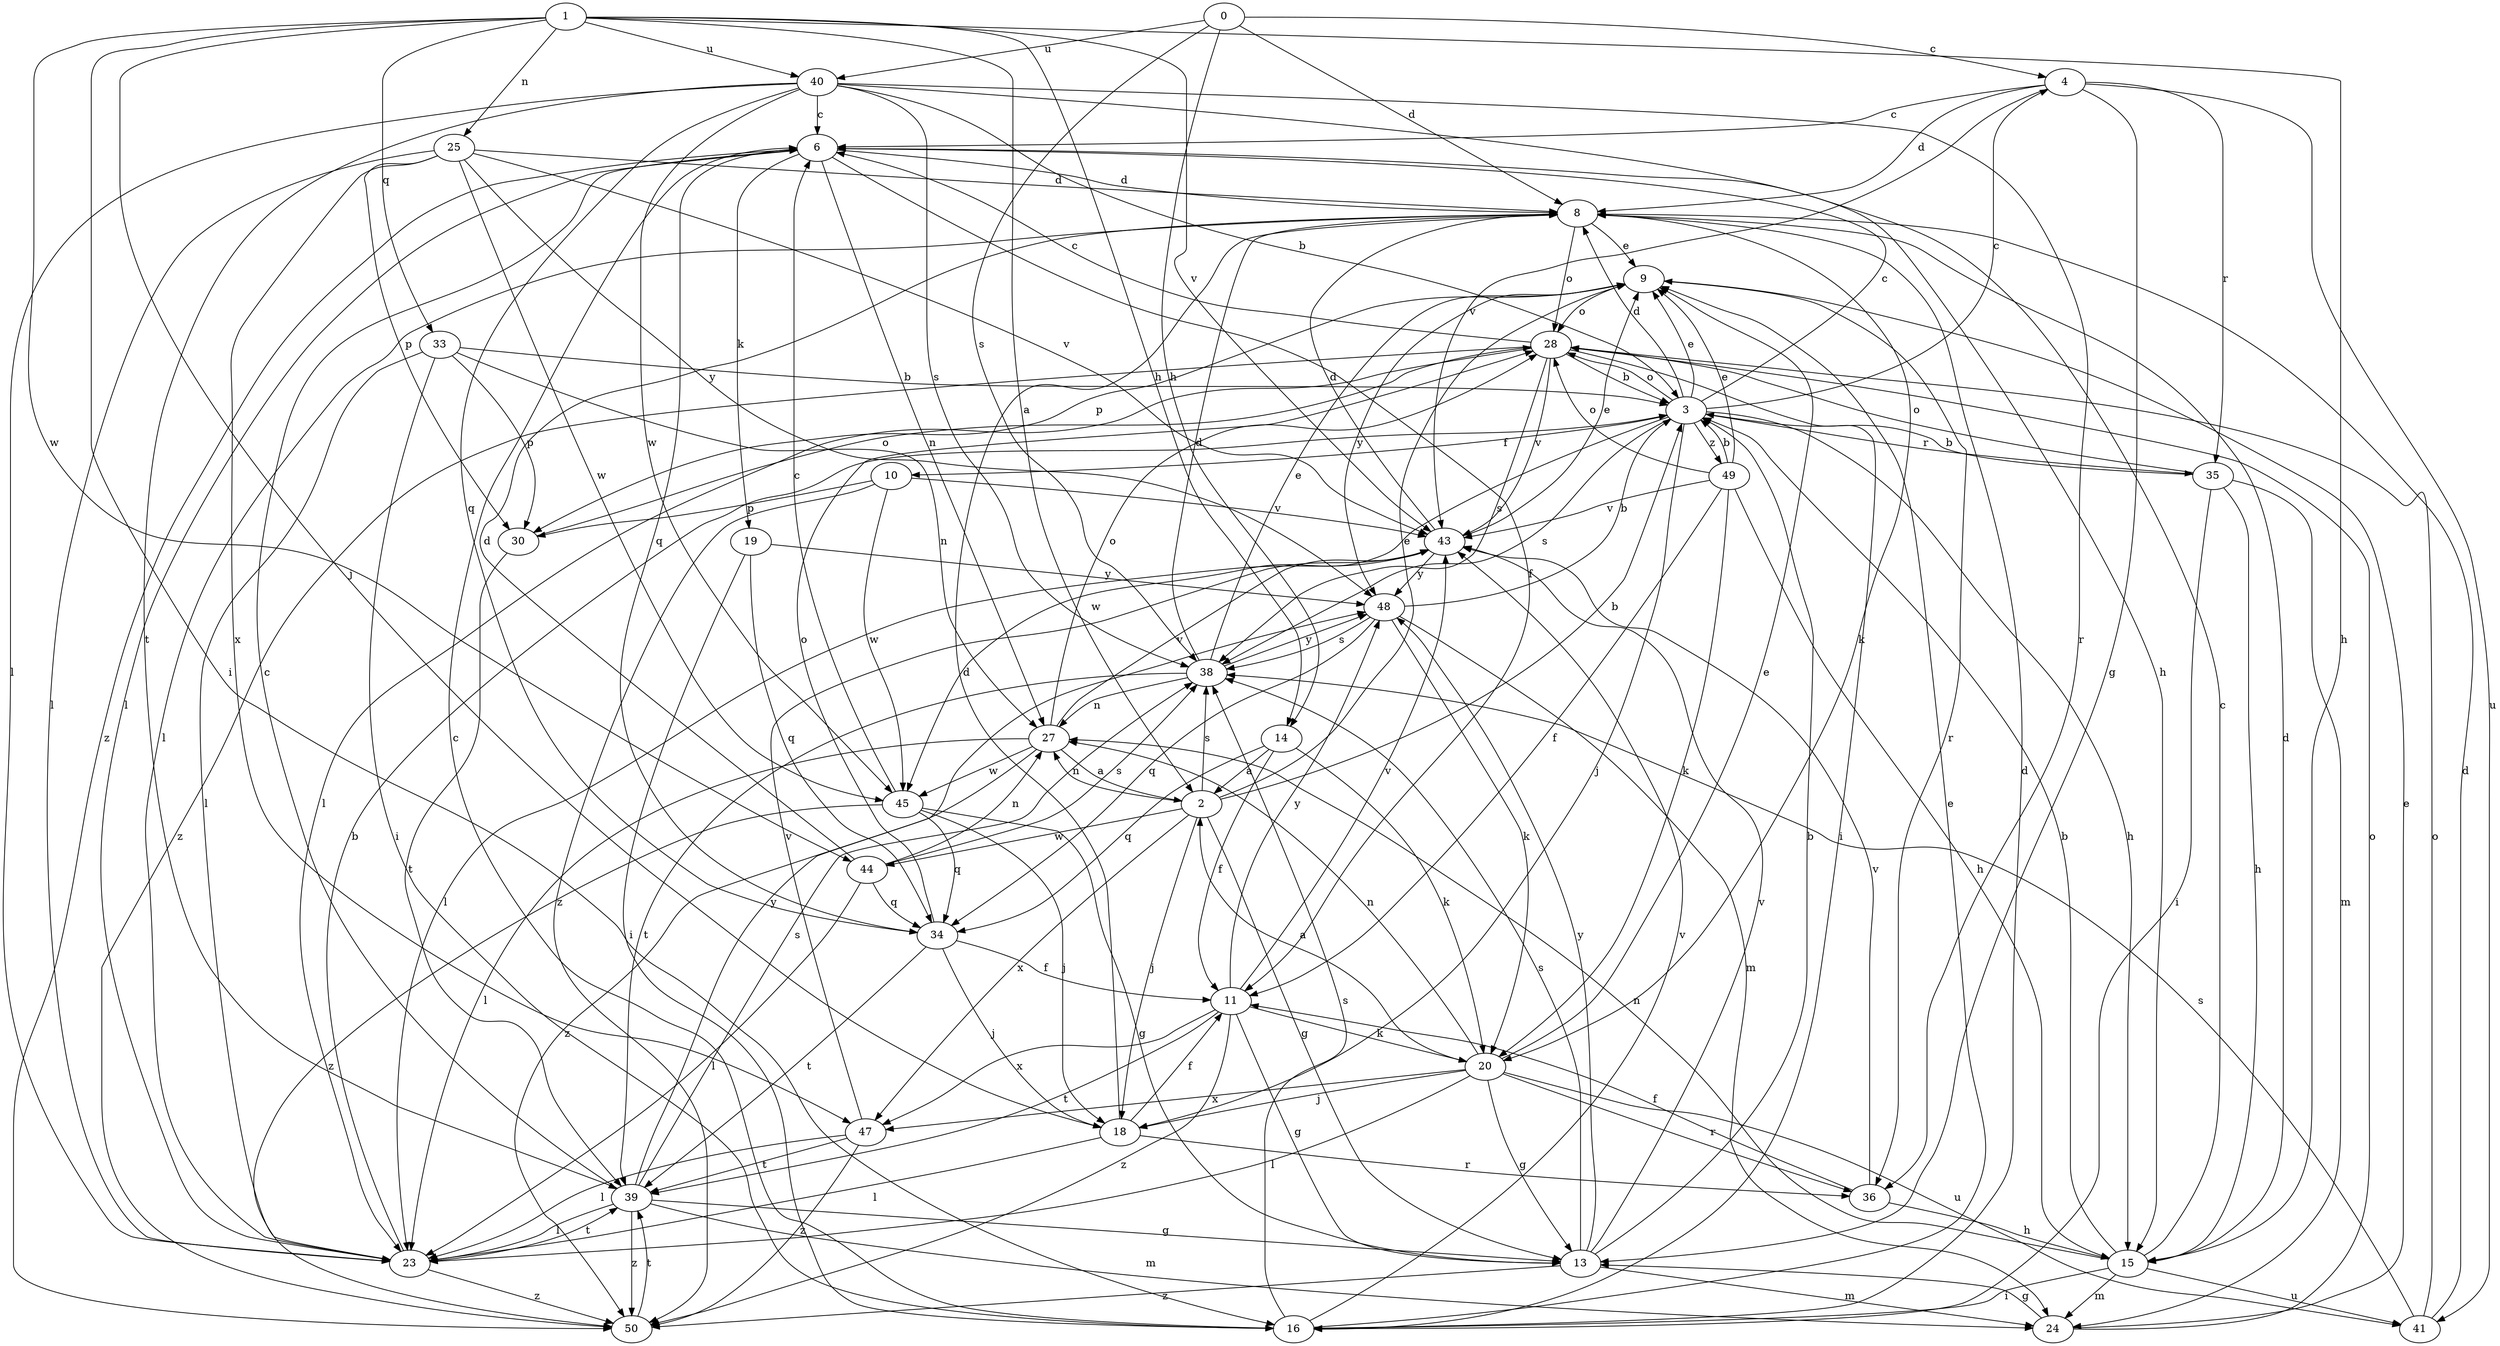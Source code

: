 strict digraph  {
0;
1;
2;
3;
4;
6;
8;
9;
10;
11;
13;
14;
15;
16;
18;
19;
20;
23;
24;
25;
27;
28;
30;
33;
34;
35;
36;
38;
39;
40;
41;
43;
44;
45;
47;
48;
49;
50;
0 -> 4  [label=c];
0 -> 8  [label=d];
0 -> 14  [label=h];
0 -> 38  [label=s];
0 -> 40  [label=u];
1 -> 2  [label=a];
1 -> 14  [label=h];
1 -> 15  [label=h];
1 -> 16  [label=i];
1 -> 18  [label=j];
1 -> 25  [label=n];
1 -> 33  [label=q];
1 -> 40  [label=u];
1 -> 43  [label=v];
1 -> 44  [label=w];
2 -> 3  [label=b];
2 -> 9  [label=e];
2 -> 13  [label=g];
2 -> 18  [label=j];
2 -> 27  [label=n];
2 -> 38  [label=s];
2 -> 44  [label=w];
2 -> 47  [label=x];
3 -> 4  [label=c];
3 -> 6  [label=c];
3 -> 8  [label=d];
3 -> 9  [label=e];
3 -> 10  [label=f];
3 -> 15  [label=h];
3 -> 18  [label=j];
3 -> 28  [label=o];
3 -> 35  [label=r];
3 -> 38  [label=s];
3 -> 45  [label=w];
3 -> 49  [label=z];
4 -> 6  [label=c];
4 -> 8  [label=d];
4 -> 13  [label=g];
4 -> 35  [label=r];
4 -> 41  [label=u];
4 -> 43  [label=v];
6 -> 8  [label=d];
6 -> 11  [label=f];
6 -> 19  [label=k];
6 -> 23  [label=l];
6 -> 27  [label=n];
6 -> 34  [label=q];
6 -> 50  [label=z];
8 -> 9  [label=e];
8 -> 20  [label=k];
8 -> 23  [label=l];
8 -> 28  [label=o];
9 -> 28  [label=o];
9 -> 30  [label=p];
9 -> 36  [label=r];
9 -> 48  [label=y];
10 -> 30  [label=p];
10 -> 43  [label=v];
10 -> 45  [label=w];
10 -> 50  [label=z];
11 -> 13  [label=g];
11 -> 20  [label=k];
11 -> 39  [label=t];
11 -> 43  [label=v];
11 -> 47  [label=x];
11 -> 48  [label=y];
11 -> 50  [label=z];
13 -> 3  [label=b];
13 -> 24  [label=m];
13 -> 38  [label=s];
13 -> 43  [label=v];
13 -> 48  [label=y];
13 -> 50  [label=z];
14 -> 2  [label=a];
14 -> 11  [label=f];
14 -> 20  [label=k];
14 -> 34  [label=q];
15 -> 3  [label=b];
15 -> 6  [label=c];
15 -> 8  [label=d];
15 -> 16  [label=i];
15 -> 24  [label=m];
15 -> 27  [label=n];
15 -> 41  [label=u];
16 -> 6  [label=c];
16 -> 8  [label=d];
16 -> 9  [label=e];
16 -> 38  [label=s];
16 -> 43  [label=v];
18 -> 8  [label=d];
18 -> 11  [label=f];
18 -> 23  [label=l];
18 -> 36  [label=r];
19 -> 16  [label=i];
19 -> 34  [label=q];
19 -> 48  [label=y];
20 -> 2  [label=a];
20 -> 9  [label=e];
20 -> 13  [label=g];
20 -> 18  [label=j];
20 -> 23  [label=l];
20 -> 27  [label=n];
20 -> 36  [label=r];
20 -> 41  [label=u];
20 -> 47  [label=x];
23 -> 3  [label=b];
23 -> 39  [label=t];
23 -> 50  [label=z];
24 -> 9  [label=e];
24 -> 13  [label=g];
24 -> 28  [label=o];
25 -> 8  [label=d];
25 -> 23  [label=l];
25 -> 30  [label=p];
25 -> 43  [label=v];
25 -> 45  [label=w];
25 -> 47  [label=x];
25 -> 48  [label=y];
27 -> 2  [label=a];
27 -> 23  [label=l];
27 -> 28  [label=o];
27 -> 43  [label=v];
27 -> 45  [label=w];
27 -> 50  [label=z];
28 -> 3  [label=b];
28 -> 6  [label=c];
28 -> 16  [label=i];
28 -> 23  [label=l];
28 -> 38  [label=s];
28 -> 43  [label=v];
28 -> 50  [label=z];
30 -> 28  [label=o];
30 -> 39  [label=t];
33 -> 3  [label=b];
33 -> 16  [label=i];
33 -> 23  [label=l];
33 -> 27  [label=n];
33 -> 30  [label=p];
34 -> 11  [label=f];
34 -> 18  [label=j];
34 -> 28  [label=o];
34 -> 39  [label=t];
35 -> 3  [label=b];
35 -> 15  [label=h];
35 -> 16  [label=i];
35 -> 24  [label=m];
35 -> 28  [label=o];
36 -> 11  [label=f];
36 -> 15  [label=h];
36 -> 43  [label=v];
38 -> 8  [label=d];
38 -> 9  [label=e];
38 -> 27  [label=n];
38 -> 39  [label=t];
38 -> 48  [label=y];
39 -> 6  [label=c];
39 -> 13  [label=g];
39 -> 23  [label=l];
39 -> 24  [label=m];
39 -> 38  [label=s];
39 -> 48  [label=y];
39 -> 50  [label=z];
40 -> 3  [label=b];
40 -> 6  [label=c];
40 -> 15  [label=h];
40 -> 23  [label=l];
40 -> 34  [label=q];
40 -> 36  [label=r];
40 -> 38  [label=s];
40 -> 39  [label=t];
40 -> 45  [label=w];
41 -> 8  [label=d];
41 -> 28  [label=o];
41 -> 38  [label=s];
43 -> 8  [label=d];
43 -> 9  [label=e];
43 -> 23  [label=l];
43 -> 48  [label=y];
44 -> 8  [label=d];
44 -> 23  [label=l];
44 -> 27  [label=n];
44 -> 34  [label=q];
44 -> 38  [label=s];
45 -> 6  [label=c];
45 -> 13  [label=g];
45 -> 18  [label=j];
45 -> 34  [label=q];
45 -> 50  [label=z];
47 -> 23  [label=l];
47 -> 39  [label=t];
47 -> 43  [label=v];
47 -> 50  [label=z];
48 -> 3  [label=b];
48 -> 20  [label=k];
48 -> 24  [label=m];
48 -> 34  [label=q];
48 -> 38  [label=s];
49 -> 3  [label=b];
49 -> 9  [label=e];
49 -> 11  [label=f];
49 -> 15  [label=h];
49 -> 20  [label=k];
49 -> 28  [label=o];
49 -> 43  [label=v];
50 -> 39  [label=t];
}
